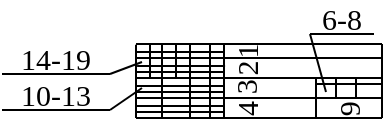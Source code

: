 <mxfile version="14.5.1" type="device"><diagram id="sRBYyVevps4pl8VskuLO" name="Page-1"><mxGraphModel dx="298" dy="220" grid="1" gridSize="1" guides="1" tooltips="1" connect="1" arrows="1" fold="1" page="1" pageScale="1" pageWidth="280" pageHeight="200" math="0" shadow="0"><root><mxCell id="0"/><mxCell id="1" parent="0"/><mxCell id="U6kisqNHEcAzyzzc-JyP-313" value="" style="rounded=0;whiteSpace=wrap;html=1;fontSize=15;noLabel=1;fontColor=none;strokeColor=none;" parent="1" vertex="1"><mxGeometry x="239" y="140" width="34" height="18" as="geometry"/></mxCell><mxCell id="U6kisqNHEcAzyzzc-JyP-227" value="" style="endArrow=none;html=1;fontSize=15;" parent="1" edge="1"><mxGeometry width="50" height="50" relative="1" as="geometry"><mxPoint x="153" y="196" as="sourcePoint"/><mxPoint x="153" y="159.333" as="targetPoint"/></mxGeometry></mxCell><mxCell id="U6kisqNHEcAzyzzc-JyP-231" value="" style="endArrow=none;html=1;fontSize=15;" parent="1" edge="1"><mxGeometry width="50" height="50" relative="1" as="geometry"><mxPoint x="153" y="196" as="sourcePoint"/><mxPoint x="276" y="196" as="targetPoint"/></mxGeometry></mxCell><mxCell id="U6kisqNHEcAzyzzc-JyP-232" value="" style="endArrow=none;html=1;fontSize=15;" parent="1" edge="1"><mxGeometry width="50" height="50" relative="1" as="geometry"><mxPoint x="276" y="196" as="sourcePoint"/><mxPoint x="276" y="159" as="targetPoint"/></mxGeometry></mxCell><mxCell id="U6kisqNHEcAzyzzc-JyP-233" value="" style="endArrow=none;html=1;fontSize=15;" parent="1" edge="1"><mxGeometry width="50" height="50" relative="1" as="geometry"><mxPoint x="153" y="159" as="sourcePoint"/><mxPoint x="276" y="159" as="targetPoint"/></mxGeometry></mxCell><mxCell id="U6kisqNHEcAzyzzc-JyP-262" value="&lt;font face=&quot;Verdana&quot; style=&quot;font-size: 15px;&quot;&gt;6-8&lt;/font&gt;" style="text;html=1;strokeColor=none;fillColor=none;align=center;verticalAlign=middle;whiteSpace=wrap;rounded=0;fontSize=15;" parent="1" vertex="1"><mxGeometry x="240" y="138" width="32" height="16" as="geometry"/></mxCell><mxCell id="U6kisqNHEcAzyzzc-JyP-279" value="" style="endArrow=none;html=1;fontSize=15;" parent="1" edge="1"><mxGeometry width="50" height="50" relative="1" as="geometry"><mxPoint x="160" y="176" as="sourcePoint"/><mxPoint x="160" y="159.003" as="targetPoint"/></mxGeometry></mxCell><mxCell id="U6kisqNHEcAzyzzc-JyP-280" value="" style="endArrow=none;html=1;fontSize=15;" parent="1" edge="1"><mxGeometry width="50" height="50" relative="1" as="geometry"><mxPoint x="166" y="195.67" as="sourcePoint"/><mxPoint x="166" y="159.003" as="targetPoint"/></mxGeometry></mxCell><mxCell id="U6kisqNHEcAzyzzc-JyP-281" value="" style="endArrow=none;html=1;fontSize=15;" parent="1" edge="1"><mxGeometry width="50" height="50" relative="1" as="geometry"><mxPoint x="173" y="176" as="sourcePoint"/><mxPoint x="173" y="159.003" as="targetPoint"/></mxGeometry></mxCell><mxCell id="U6kisqNHEcAzyzzc-JyP-282" value="" style="endArrow=none;html=1;fontSize=15;" parent="1" edge="1"><mxGeometry width="50" height="50" relative="1" as="geometry"><mxPoint x="180" y="195.67" as="sourcePoint"/><mxPoint x="180" y="159.003" as="targetPoint"/></mxGeometry></mxCell><mxCell id="U6kisqNHEcAzyzzc-JyP-283" value="" style="endArrow=none;html=1;fontSize=15;" parent="1" edge="1"><mxGeometry width="50" height="50" relative="1" as="geometry"><mxPoint x="190" y="195.67" as="sourcePoint"/><mxPoint x="190" y="159.003" as="targetPoint"/></mxGeometry></mxCell><mxCell id="U6kisqNHEcAzyzzc-JyP-284" value="" style="endArrow=none;html=1;fontSize=15;" parent="1" edge="1"><mxGeometry width="50" height="50" relative="1" as="geometry"><mxPoint x="197" y="195.67" as="sourcePoint"/><mxPoint x="197" y="159.003" as="targetPoint"/></mxGeometry></mxCell><mxCell id="U6kisqNHEcAzyzzc-JyP-285" value="" style="endArrow=none;html=1;fontSize=15;" parent="1" edge="1"><mxGeometry width="50" height="50" relative="1" as="geometry"><mxPoint x="153.0" y="166" as="sourcePoint"/><mxPoint x="276" y="166" as="targetPoint"/></mxGeometry></mxCell><mxCell id="U6kisqNHEcAzyzzc-JyP-286" value="" style="endArrow=none;html=1;fontSize=15;" parent="1" edge="1"><mxGeometry width="50" height="50" relative="1" as="geometry"><mxPoint x="153.0" y="176" as="sourcePoint"/><mxPoint x="276" y="176" as="targetPoint"/></mxGeometry></mxCell><mxCell id="U6kisqNHEcAzyzzc-JyP-287" value="" style="endArrow=none;html=1;fontSize=15;" parent="1" edge="1"><mxGeometry width="50" height="50" relative="1" as="geometry"><mxPoint x="243" y="179" as="sourcePoint"/><mxPoint x="276" y="179" as="targetPoint"/></mxGeometry></mxCell><mxCell id="U6kisqNHEcAzyzzc-JyP-288" value="" style="endArrow=none;html=1;fontSize=15;" parent="1" edge="1"><mxGeometry width="50" height="50" relative="1" as="geometry"><mxPoint x="153.0" y="186" as="sourcePoint"/><mxPoint x="276" y="186" as="targetPoint"/></mxGeometry></mxCell><mxCell id="U6kisqNHEcAzyzzc-JyP-289" value="" style="endArrow=none;html=1;fontSize=15;" parent="1" edge="1"><mxGeometry width="50" height="50" relative="1" as="geometry"><mxPoint x="243" y="195.67" as="sourcePoint"/><mxPoint x="243" y="176" as="targetPoint"/></mxGeometry></mxCell><mxCell id="U6kisqNHEcAzyzzc-JyP-290" value="" style="endArrow=none;html=1;fontSize=15;" parent="1" edge="1"><mxGeometry width="50" height="50" relative="1" as="geometry"><mxPoint x="253" y="185.67" as="sourcePoint"/><mxPoint x="253" y="176" as="targetPoint"/></mxGeometry></mxCell><mxCell id="U6kisqNHEcAzyzzc-JyP-292" value="" style="endArrow=none;html=1;fontSize=15;" parent="1" edge="1"><mxGeometry width="50" height="50" relative="1" as="geometry"><mxPoint x="263" y="185.67" as="sourcePoint"/><mxPoint x="263" y="176" as="targetPoint"/></mxGeometry></mxCell><mxCell id="U6kisqNHEcAzyzzc-JyP-293" value="" style="endArrow=none;html=1;fontSize=15;" parent="1" edge="1"><mxGeometry width="50" height="50" relative="1" as="geometry"><mxPoint x="153.0" y="163" as="sourcePoint"/><mxPoint x="197" y="163" as="targetPoint"/></mxGeometry></mxCell><mxCell id="U6kisqNHEcAzyzzc-JyP-294" value="" style="endArrow=none;html=1;fontSize=15;" parent="1" edge="1"><mxGeometry width="50" height="50" relative="1" as="geometry"><mxPoint x="153.54" y="170" as="sourcePoint"/><mxPoint x="197.54" y="170" as="targetPoint"/></mxGeometry></mxCell><mxCell id="U6kisqNHEcAzyzzc-JyP-295" value="" style="endArrow=none;html=1;fontSize=15;" parent="1" edge="1"><mxGeometry width="50" height="50" relative="1" as="geometry"><mxPoint x="153.0" y="173" as="sourcePoint"/><mxPoint x="197" y="173" as="targetPoint"/></mxGeometry></mxCell><mxCell id="U6kisqNHEcAzyzzc-JyP-296" value="" style="endArrow=none;html=1;fontSize=15;" parent="1" edge="1"><mxGeometry width="50" height="50" relative="1" as="geometry"><mxPoint x="153" y="180" as="sourcePoint"/><mxPoint x="197" y="180" as="targetPoint"/></mxGeometry></mxCell><mxCell id="U6kisqNHEcAzyzzc-JyP-297" value="" style="endArrow=none;html=1;fontSize=15;" parent="1" edge="1"><mxGeometry width="50" height="50" relative="1" as="geometry"><mxPoint x="153.0" y="183" as="sourcePoint"/><mxPoint x="197" y="183" as="targetPoint"/></mxGeometry></mxCell><mxCell id="U6kisqNHEcAzyzzc-JyP-298" value="" style="endArrow=none;html=1;fontSize=15;" parent="1" edge="1"><mxGeometry width="50" height="50" relative="1" as="geometry"><mxPoint x="153.0" y="190" as="sourcePoint"/><mxPoint x="197" y="190" as="targetPoint"/></mxGeometry></mxCell><mxCell id="U6kisqNHEcAzyzzc-JyP-299" value="" style="endArrow=none;html=1;fontSize=15;" parent="1" edge="1"><mxGeometry width="50" height="50" relative="1" as="geometry"><mxPoint x="153.0" y="193" as="sourcePoint"/><mxPoint x="197" y="193" as="targetPoint"/></mxGeometry></mxCell><mxCell id="U6kisqNHEcAzyzzc-JyP-300" value="&lt;font face=&quot;Verdana&quot; style=&quot;font-size: 15px;&quot;&gt;2&lt;/font&gt;" style="text;html=1;strokeColor=none;fillColor=none;align=center;verticalAlign=middle;whiteSpace=wrap;rounded=0;fontSize=15;rotation=-90;" parent="1" vertex="1"><mxGeometry x="202.62" y="160.12" width="9.5" height="23" as="geometry"/></mxCell><mxCell id="U6kisqNHEcAzyzzc-JyP-301" value="&lt;font face=&quot;Verdana&quot; style=&quot;font-size: 15px;&quot;&gt;1&lt;/font&gt;" style="text;html=1;strokeColor=none;fillColor=none;align=center;verticalAlign=middle;whiteSpace=wrap;rounded=0;fontSize=15;rotation=-90;" parent="1" vertex="1"><mxGeometry x="204.12" y="151.12" width="6.5" height="23" as="geometry"/></mxCell><mxCell id="U6kisqNHEcAzyzzc-JyP-302" value="&lt;font face=&quot;Verdana&quot; style=&quot;font-size: 15px;&quot;&gt;3&lt;/font&gt;" style="text;html=1;strokeColor=none;fillColor=none;align=center;verticalAlign=middle;whiteSpace=wrap;rounded=0;fontSize=15;rotation=-90;" parent="1" vertex="1"><mxGeometry x="202.5" y="169.5" width="9.75" height="23" as="geometry"/></mxCell><mxCell id="U6kisqNHEcAzyzzc-JyP-303" value="&lt;font face=&quot;Verdana&quot; style=&quot;font-size: 15px;&quot;&gt;4&lt;/font&gt;" style="text;html=1;strokeColor=none;fillColor=none;align=center;verticalAlign=middle;whiteSpace=wrap;rounded=0;fontSize=15;rotation=-90;" parent="1" vertex="1"><mxGeometry x="202" y="180" width="10.5" height="23" as="geometry"/></mxCell><mxCell id="U6kisqNHEcAzyzzc-JyP-304" value="&lt;font face=&quot;Verdana&quot; style=&quot;font-size: 15px;&quot;&gt;9&lt;/font&gt;" style="text;html=1;strokeColor=none;fillColor=none;align=center;verticalAlign=middle;whiteSpace=wrap;rounded=0;fontSize=15;rotation=-90;" parent="1" vertex="1"><mxGeometry x="255.16" y="175.6" width="8.7" height="31.5" as="geometry"/></mxCell><mxCell id="U6kisqNHEcAzyzzc-JyP-305" value="" style="endArrow=none;html=1;fontSize=15;entryX=0;entryY=1;entryDx=0;entryDy=0;exitX=1;exitY=1;exitDx=0;exitDy=0;" parent="1" source="U6kisqNHEcAzyzzc-JyP-262" target="U6kisqNHEcAzyzzc-JyP-262" edge="1"><mxGeometry width="50" height="50" relative="1" as="geometry"><mxPoint x="104" y="176" as="sourcePoint"/><mxPoint x="154" y="126" as="targetPoint"/></mxGeometry></mxCell><mxCell id="U6kisqNHEcAzyzzc-JyP-306" value="&lt;font face=&quot;Verdana&quot; style=&quot;font-size: 15px;&quot;&gt;14-19&lt;/font&gt;" style="text;html=1;strokeColor=none;fillColor=none;align=center;verticalAlign=middle;whiteSpace=wrap;rounded=0;fontSize=15;" parent="1" vertex="1"><mxGeometry x="86" y="158" width="54" height="16" as="geometry"/></mxCell><mxCell id="U6kisqNHEcAzyzzc-JyP-307" value="" style="endArrow=none;html=1;fontSize=15;entryX=0;entryY=1;entryDx=0;entryDy=0;exitX=1;exitY=1;exitDx=0;exitDy=0;" parent="1" source="U6kisqNHEcAzyzzc-JyP-306" target="U6kisqNHEcAzyzzc-JyP-306" edge="1"><mxGeometry width="50" height="50" relative="1" as="geometry"><mxPoint x="39" y="185" as="sourcePoint"/><mxPoint x="89" y="135" as="targetPoint"/></mxGeometry></mxCell><mxCell id="U6kisqNHEcAzyzzc-JyP-308" value="" style="endArrow=none;html=1;fontSize=15;entryX=1;entryY=1;entryDx=0;entryDy=0;" parent="1" target="U6kisqNHEcAzyzzc-JyP-306" edge="1"><mxGeometry width="50" height="50" relative="1" as="geometry"><mxPoint x="156" y="168" as="sourcePoint"/><mxPoint x="132" y="171" as="targetPoint"/></mxGeometry></mxCell><mxCell id="U6kisqNHEcAzyzzc-JyP-309" value="&lt;font face=&quot;Verdana&quot; style=&quot;font-size: 15px;&quot;&gt;10-13&lt;/font&gt;" style="text;html=1;strokeColor=none;fillColor=none;align=center;verticalAlign=middle;whiteSpace=wrap;rounded=0;fontSize=15;" parent="1" vertex="1"><mxGeometry x="86" y="176" width="54" height="16" as="geometry"/></mxCell><mxCell id="U6kisqNHEcAzyzzc-JyP-310" value="" style="endArrow=none;html=1;fontSize=15;entryX=0;entryY=1;entryDx=0;entryDy=0;exitX=1;exitY=1;exitDx=0;exitDy=0;" parent="1" source="U6kisqNHEcAzyzzc-JyP-309" target="U6kisqNHEcAzyzzc-JyP-309" edge="1"><mxGeometry width="50" height="50" relative="1" as="geometry"><mxPoint x="39" y="203.34" as="sourcePoint"/><mxPoint x="89" y="153.34" as="targetPoint"/></mxGeometry></mxCell><mxCell id="U6kisqNHEcAzyzzc-JyP-311" value="" style="endArrow=none;html=1;fontSize=15;entryX=1;entryY=1;entryDx=0;entryDy=0;" parent="1" target="U6kisqNHEcAzyzzc-JyP-309" edge="1"><mxGeometry width="50" height="50" relative="1" as="geometry"><mxPoint x="156" y="181" as="sourcePoint"/><mxPoint x="132" y="189.34" as="targetPoint"/></mxGeometry></mxCell><mxCell id="U6kisqNHEcAzyzzc-JyP-312" value="" style="endArrow=none;html=1;fontSize=15;entryX=0;entryY=1;entryDx=0;entryDy=0;" parent="1" target="U6kisqNHEcAzyzzc-JyP-262" edge="1"><mxGeometry width="50" height="50" relative="1" as="geometry"><mxPoint x="248" y="183" as="sourcePoint"/><mxPoint x="229" y="106" as="targetPoint"/></mxGeometry></mxCell></root></mxGraphModel></diagram></mxfile>